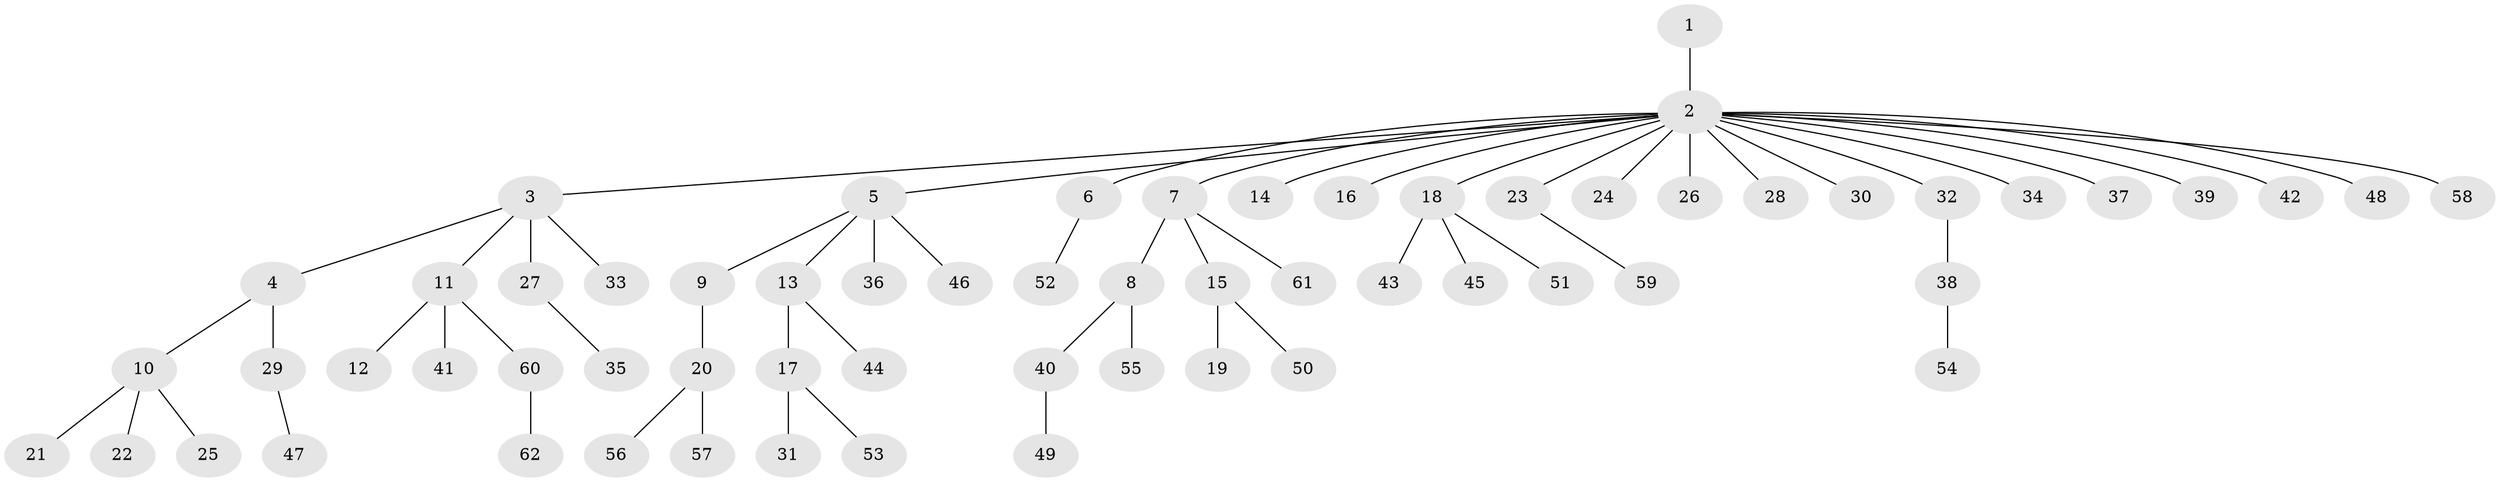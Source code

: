 // Generated by graph-tools (version 1.1) at 2025/49/03/09/25 03:49:58]
// undirected, 62 vertices, 61 edges
graph export_dot {
graph [start="1"]
  node [color=gray90,style=filled];
  1;
  2;
  3;
  4;
  5;
  6;
  7;
  8;
  9;
  10;
  11;
  12;
  13;
  14;
  15;
  16;
  17;
  18;
  19;
  20;
  21;
  22;
  23;
  24;
  25;
  26;
  27;
  28;
  29;
  30;
  31;
  32;
  33;
  34;
  35;
  36;
  37;
  38;
  39;
  40;
  41;
  42;
  43;
  44;
  45;
  46;
  47;
  48;
  49;
  50;
  51;
  52;
  53;
  54;
  55;
  56;
  57;
  58;
  59;
  60;
  61;
  62;
  1 -- 2;
  2 -- 3;
  2 -- 5;
  2 -- 6;
  2 -- 7;
  2 -- 14;
  2 -- 16;
  2 -- 18;
  2 -- 23;
  2 -- 24;
  2 -- 26;
  2 -- 28;
  2 -- 30;
  2 -- 32;
  2 -- 34;
  2 -- 37;
  2 -- 39;
  2 -- 42;
  2 -- 48;
  2 -- 58;
  3 -- 4;
  3 -- 11;
  3 -- 27;
  3 -- 33;
  4 -- 10;
  4 -- 29;
  5 -- 9;
  5 -- 13;
  5 -- 36;
  5 -- 46;
  6 -- 52;
  7 -- 8;
  7 -- 15;
  7 -- 61;
  8 -- 40;
  8 -- 55;
  9 -- 20;
  10 -- 21;
  10 -- 22;
  10 -- 25;
  11 -- 12;
  11 -- 41;
  11 -- 60;
  13 -- 17;
  13 -- 44;
  15 -- 19;
  15 -- 50;
  17 -- 31;
  17 -- 53;
  18 -- 43;
  18 -- 45;
  18 -- 51;
  20 -- 56;
  20 -- 57;
  23 -- 59;
  27 -- 35;
  29 -- 47;
  32 -- 38;
  38 -- 54;
  40 -- 49;
  60 -- 62;
}
